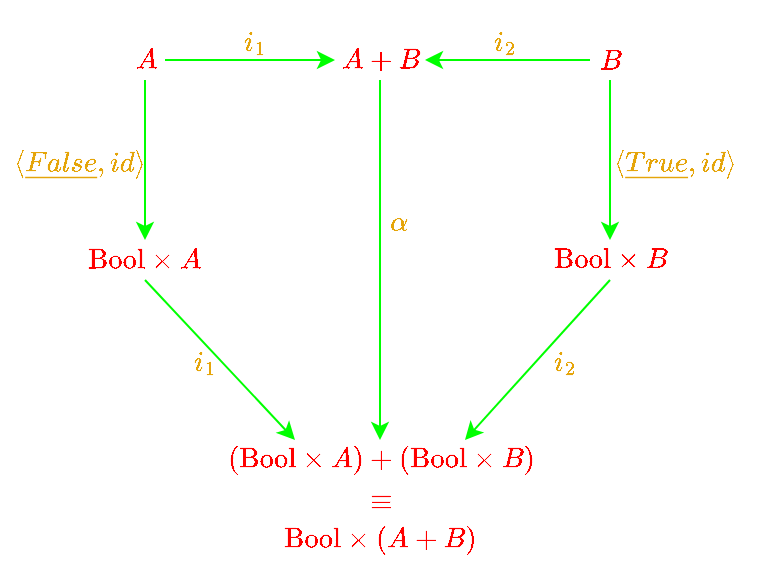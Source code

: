 <mxfile version="24.7.17">
  <diagram name="Page-1" id="8x4MicqjeGiNOcLGt8TJ">
    <mxGraphModel dx="766" dy="461" grid="1" gridSize="10" guides="1" tooltips="1" connect="1" arrows="1" fold="1" page="1" pageScale="1" pageWidth="850" pageHeight="1100" math="1" shadow="0">
      <root>
        <mxCell id="0" />
        <mxCell id="1" parent="0" />
        <mxCell id="F1cqkfS3BarPNqulVMXe-1" value="&lt;div&gt;$$A + B$$&lt;/div&gt;" style="text;html=1;align=center;verticalAlign=middle;whiteSpace=wrap;rounded=0;fontColor=#ff0000;" parent="1" vertex="1">
          <mxGeometry x="397.5" y="140" width="45" height="20" as="geometry" />
        </mxCell>
        <mxCell id="F1cqkfS3BarPNqulVMXe-8" value="&lt;div&gt;$$A$$&lt;/div&gt;" style="text;html=1;align=center;verticalAlign=middle;whiteSpace=wrap;rounded=0;fontColor=#ff0000;" parent="1" vertex="1">
          <mxGeometry x="292.5" y="140" width="20" height="20" as="geometry" />
        </mxCell>
        <mxCell id="F1cqkfS3BarPNqulVMXe-9" value="" style="endArrow=classic;html=1;rounded=0;fillColor=#ffe6cc;strokeColor=#00FF00;exitX=0.5;exitY=1;exitDx=0;exitDy=0;entryX=0.5;entryY=0;entryDx=0;entryDy=0;" parent="1" source="F1cqkfS3BarPNqulVMXe-1" target="XCjsUuf4faGHwN1DTujc-1" edge="1">
          <mxGeometry width="50" height="50" relative="1" as="geometry">
            <mxPoint x="400" y="300" as="sourcePoint" />
            <mxPoint x="420" y="240" as="targetPoint" />
          </mxGeometry>
        </mxCell>
        <mxCell id="F1cqkfS3BarPNqulVMXe-10" value="&lt;div&gt;$$\text{Bool} \times B$$&lt;/div&gt;" style="text;html=1;align=center;verticalAlign=middle;whiteSpace=wrap;rounded=0;fontColor=#ff0000;" parent="1" vertex="1">
          <mxGeometry x="492.5" y="240" width="85" height="20" as="geometry" />
        </mxCell>
        <UserObject label="&lt;div&gt;$$\alpha$$&lt;/div&gt;" placeholders="1" name="Variable" id="F1cqkfS3BarPNqulVMXe-17">
          <mxCell style="text;html=1;strokeColor=none;fillColor=none;align=center;verticalAlign=middle;whiteSpace=wrap;overflow=hidden;fontColor=#e5a50a;" parent="1" vertex="1">
            <mxGeometry x="410" y="210" width="40" height="40" as="geometry" />
          </mxCell>
        </UserObject>
        <mxCell id="35nxScrkit5S831spD8f-1" value="$$B$$" style="text;html=1;align=center;verticalAlign=middle;whiteSpace=wrap;rounded=0;fontColor=#ff0000;" parent="1" vertex="1">
          <mxGeometry x="525" y="140" width="20" height="20" as="geometry" />
        </mxCell>
        <mxCell id="35nxScrkit5S831spD8f-3" value="" style="endArrow=classic;html=1;rounded=0;fillColor=#ffe6cc;strokeColor=#00FF00;exitX=0.5;exitY=1;exitDx=0;exitDy=0;entryX=0.5;entryY=0;entryDx=0;entryDy=0;" parent="1" source="35nxScrkit5S831spD8f-1" target="F1cqkfS3BarPNqulVMXe-10" edge="1">
          <mxGeometry width="50" height="50" relative="1" as="geometry">
            <mxPoint x="365" y="270" as="sourcePoint" />
            <mxPoint x="415" y="220" as="targetPoint" />
          </mxGeometry>
        </mxCell>
        <mxCell id="35nxScrkit5S831spD8f-4" value="" style="endArrow=classic;html=1;rounded=0;fillColor=#ffe6cc;strokeColor=#00FF00;exitX=0.5;exitY=1;exitDx=0;exitDy=0;entryX=0.5;entryY=0;entryDx=0;entryDy=0;" parent="1" source="F1cqkfS3BarPNqulVMXe-8" target="XCjsUuf4faGHwN1DTujc-2" edge="1">
          <mxGeometry width="50" height="50" relative="1" as="geometry">
            <mxPoint x="312.5" y="270" as="sourcePoint" />
            <mxPoint x="307.5" y="240" as="targetPoint" />
          </mxGeometry>
        </mxCell>
        <UserObject label="&lt;div&gt;$$\langle \underline{False}, id \rangle$$&lt;/div&gt;" placeholders="1" name="Variable" id="35nxScrkit5S831spD8f-5">
          <mxCell style="text;html=1;strokeColor=none;fillColor=none;align=center;verticalAlign=middle;whiteSpace=wrap;overflow=hidden;fontColor=#e5a50a;" parent="1" vertex="1">
            <mxGeometry x="230" y="180" width="80" height="40" as="geometry" />
          </mxCell>
        </UserObject>
        <UserObject label="&lt;div&gt;$$\langle \underline{True}, id \rangle$$&lt;/div&gt;" placeholders="1" name="Variable" id="35nxScrkit5S831spD8f-6">
          <mxCell style="text;html=1;strokeColor=none;fillColor=none;align=center;verticalAlign=middle;whiteSpace=wrap;overflow=hidden;fontColor=#e5a50a;" parent="1" vertex="1">
            <mxGeometry x="525" y="180" width="85" height="40" as="geometry" />
          </mxCell>
        </UserObject>
        <mxCell id="35nxScrkit5S831spD8f-8" value="" style="endArrow=classic;html=1;rounded=0;fillColor=#ffe6cc;strokeColor=#00FF00;exitX=1;exitY=0.5;exitDx=0;exitDy=0;entryX=0;entryY=0.5;entryDx=0;entryDy=0;" parent="1" source="F1cqkfS3BarPNqulVMXe-8" target="F1cqkfS3BarPNqulVMXe-1" edge="1">
          <mxGeometry width="50" height="50" relative="1" as="geometry">
            <mxPoint x="340" y="270" as="sourcePoint" />
            <mxPoint x="390" y="220" as="targetPoint" />
          </mxGeometry>
        </mxCell>
        <mxCell id="35nxScrkit5S831spD8f-9" value="" style="endArrow=classic;html=1;rounded=0;fillColor=#ffe6cc;strokeColor=#00FF00;exitX=0;exitY=0.5;exitDx=0;exitDy=0;entryX=1;entryY=0.5;entryDx=0;entryDy=0;" parent="1" source="35nxScrkit5S831spD8f-1" target="F1cqkfS3BarPNqulVMXe-1" edge="1">
          <mxGeometry width="50" height="50" relative="1" as="geometry">
            <mxPoint x="340" y="270" as="sourcePoint" />
            <mxPoint x="390" y="220" as="targetPoint" />
          </mxGeometry>
        </mxCell>
        <UserObject label="&lt;div&gt;$$i_1$$&lt;/div&gt;" placeholders="1" name="Variable" id="35nxScrkit5S831spD8f-11">
          <mxCell style="text;html=1;strokeColor=none;fillColor=none;align=center;verticalAlign=middle;whiteSpace=wrap;overflow=hidden;fontColor=#e5a50a;" parent="1" vertex="1">
            <mxGeometry x="337.5" y="120" width="40" height="40" as="geometry" />
          </mxCell>
        </UserObject>
        <UserObject label="&lt;div&gt;$$i_2$$&lt;/div&gt;" placeholders="1" name="Variable" id="35nxScrkit5S831spD8f-12">
          <mxCell style="text;html=1;strokeColor=none;fillColor=none;align=center;verticalAlign=middle;whiteSpace=wrap;overflow=hidden;fontColor=#e5a50a;" parent="1" vertex="1">
            <mxGeometry x="462.5" y="120" width="40" height="40" as="geometry" />
          </mxCell>
        </UserObject>
        <mxCell id="XCjsUuf4faGHwN1DTujc-1" value="&lt;div&gt;$$(\text{Bool} \times A) + (\text{Bool} \times B)$$&lt;/div&gt;" style="text;html=1;align=center;verticalAlign=middle;whiteSpace=wrap;rounded=0;fontColor=#ff0000;" vertex="1" parent="1">
          <mxGeometry x="377.5" y="340" width="85" height="20" as="geometry" />
        </mxCell>
        <mxCell id="XCjsUuf4faGHwN1DTujc-2" value="&lt;div&gt;$$\text{Bool} \times A$$&lt;/div&gt;" style="text;html=1;align=center;verticalAlign=middle;whiteSpace=wrap;rounded=0;fontColor=#ff0000;" vertex="1" parent="1">
          <mxGeometry x="260" y="240" width="85" height="20" as="geometry" />
        </mxCell>
        <mxCell id="XCjsUuf4faGHwN1DTujc-6" value="&lt;div&gt;$$\text{Bool} \times (A + B)$$&lt;/div&gt;" style="text;html=1;align=center;verticalAlign=middle;whiteSpace=wrap;rounded=0;fontColor=#ff0000;" vertex="1" parent="1">
          <mxGeometry x="377.5" y="380" width="85" height="20" as="geometry" />
        </mxCell>
        <mxCell id="XCjsUuf4faGHwN1DTujc-7" value="$$\equiv$$" style="text;html=1;align=center;verticalAlign=middle;whiteSpace=wrap;rounded=0;fontColor=#ff0000;" vertex="1" parent="1">
          <mxGeometry x="377.5" y="360" width="85" height="20" as="geometry" />
        </mxCell>
        <mxCell id="XCjsUuf4faGHwN1DTujc-8" value="" style="endArrow=classic;html=1;rounded=0;fillColor=#ffe6cc;strokeColor=#00FF00;exitX=0.5;exitY=1;exitDx=0;exitDy=0;entryX=1;entryY=0;entryDx=0;entryDy=0;" edge="1" parent="1" source="F1cqkfS3BarPNqulVMXe-10" target="XCjsUuf4faGHwN1DTujc-1">
          <mxGeometry width="50" height="50" relative="1" as="geometry">
            <mxPoint x="560" y="350" as="sourcePoint" />
            <mxPoint x="610" y="300" as="targetPoint" />
          </mxGeometry>
        </mxCell>
        <mxCell id="XCjsUuf4faGHwN1DTujc-9" value="" style="endArrow=classic;html=1;rounded=0;fillColor=#ffe6cc;strokeColor=#00FF00;exitX=0.5;exitY=1;exitDx=0;exitDy=0;entryX=0;entryY=0;entryDx=0;entryDy=0;" edge="1" parent="1" source="XCjsUuf4faGHwN1DTujc-2" target="XCjsUuf4faGHwN1DTujc-1">
          <mxGeometry width="50" height="50" relative="1" as="geometry">
            <mxPoint x="220" y="330" as="sourcePoint" />
            <mxPoint x="270" y="280" as="targetPoint" />
          </mxGeometry>
        </mxCell>
        <UserObject label="&lt;div&gt;$$i_1$$&lt;/div&gt;" placeholders="1" name="Variable" id="XCjsUuf4faGHwN1DTujc-10">
          <mxCell style="text;html=1;strokeColor=none;fillColor=none;align=center;verticalAlign=middle;whiteSpace=wrap;overflow=hidden;fontColor=#e5a50a;" vertex="1" parent="1">
            <mxGeometry x="312.5" y="280" width="40" height="40" as="geometry" />
          </mxCell>
        </UserObject>
        <UserObject label="&lt;div&gt;$$i_2$$&lt;/div&gt;" placeholders="1" name="Variable" id="XCjsUuf4faGHwN1DTujc-11">
          <mxCell style="text;html=1;strokeColor=none;fillColor=none;align=center;verticalAlign=middle;whiteSpace=wrap;overflow=hidden;fontColor=#e5a50a;" vertex="1" parent="1">
            <mxGeometry x="492.5" y="280" width="40" height="40" as="geometry" />
          </mxCell>
        </UserObject>
      </root>
    </mxGraphModel>
  </diagram>
</mxfile>
